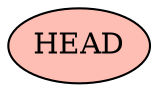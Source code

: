 digraph auto {
	graph [bgcolor=transparent]
	node [fixedsize=true style=filled width=0.95]
	"origin/HEAD" [label=HEAD fillcolor="#ffbeb3"]
}
